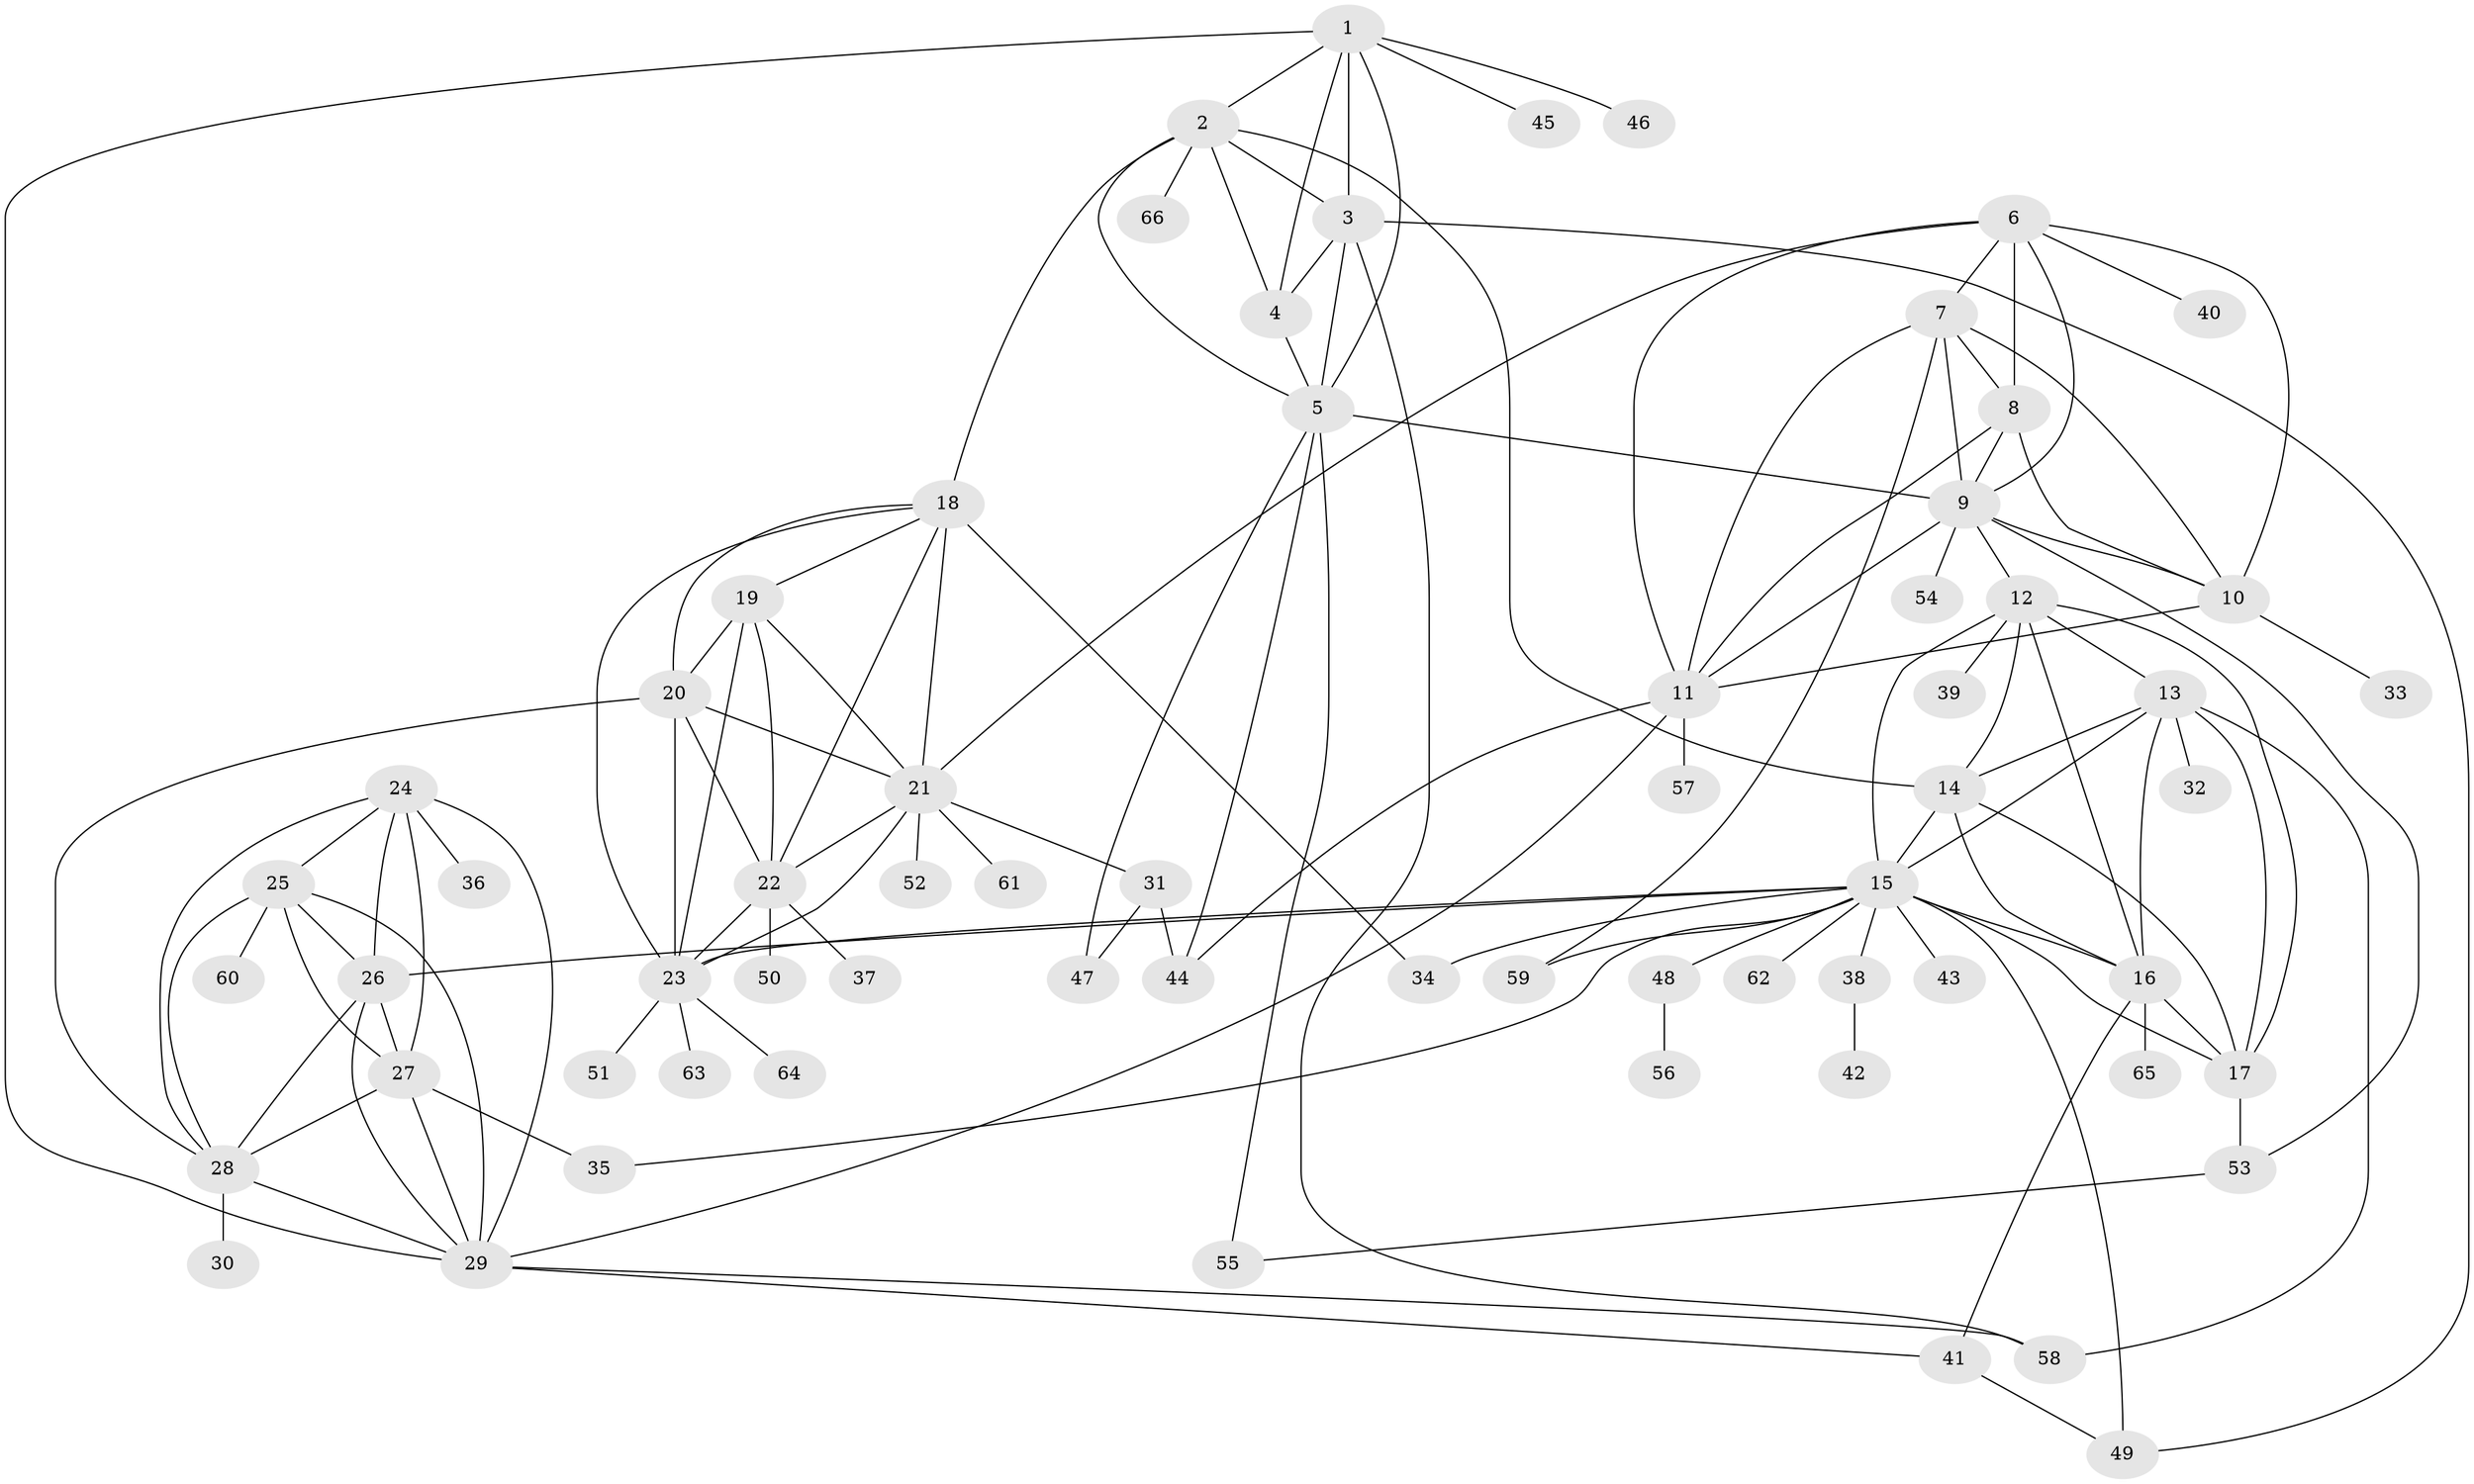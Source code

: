 // original degree distribution, {9: 0.03787878787878788, 10: 0.05303030303030303, 6: 0.015151515151515152, 11: 0.03787878787878788, 5: 0.015151515151515152, 8: 0.030303030303030304, 7: 0.030303030303030304, 16: 0.007575757575757576, 1: 0.6060606060606061, 4: 0.015151515151515152, 2: 0.12121212121212122, 3: 0.030303030303030304}
// Generated by graph-tools (version 1.1) at 2025/37/03/09/25 02:37:40]
// undirected, 66 vertices, 130 edges
graph export_dot {
graph [start="1"]
  node [color=gray90,style=filled];
  1;
  2;
  3;
  4;
  5;
  6;
  7;
  8;
  9;
  10;
  11;
  12;
  13;
  14;
  15;
  16;
  17;
  18;
  19;
  20;
  21;
  22;
  23;
  24;
  25;
  26;
  27;
  28;
  29;
  30;
  31;
  32;
  33;
  34;
  35;
  36;
  37;
  38;
  39;
  40;
  41;
  42;
  43;
  44;
  45;
  46;
  47;
  48;
  49;
  50;
  51;
  52;
  53;
  54;
  55;
  56;
  57;
  58;
  59;
  60;
  61;
  62;
  63;
  64;
  65;
  66;
  1 -- 2 [weight=1.0];
  1 -- 3 [weight=2.0];
  1 -- 4 [weight=1.0];
  1 -- 5 [weight=1.0];
  1 -- 29 [weight=1.0];
  1 -- 45 [weight=1.0];
  1 -- 46 [weight=1.0];
  2 -- 3 [weight=2.0];
  2 -- 4 [weight=1.0];
  2 -- 5 [weight=1.0];
  2 -- 14 [weight=1.0];
  2 -- 18 [weight=1.0];
  2 -- 66 [weight=1.0];
  3 -- 4 [weight=2.0];
  3 -- 5 [weight=2.0];
  3 -- 49 [weight=1.0];
  3 -- 58 [weight=1.0];
  4 -- 5 [weight=1.0];
  5 -- 9 [weight=1.0];
  5 -- 44 [weight=1.0];
  5 -- 47 [weight=2.0];
  5 -- 55 [weight=1.0];
  6 -- 7 [weight=1.0];
  6 -- 8 [weight=1.0];
  6 -- 9 [weight=1.0];
  6 -- 10 [weight=1.0];
  6 -- 11 [weight=1.0];
  6 -- 21 [weight=1.0];
  6 -- 40 [weight=1.0];
  7 -- 8 [weight=1.0];
  7 -- 9 [weight=1.0];
  7 -- 10 [weight=1.0];
  7 -- 11 [weight=1.0];
  7 -- 59 [weight=1.0];
  8 -- 9 [weight=1.0];
  8 -- 10 [weight=2.0];
  8 -- 11 [weight=1.0];
  9 -- 10 [weight=1.0];
  9 -- 11 [weight=1.0];
  9 -- 12 [weight=1.0];
  9 -- 53 [weight=1.0];
  9 -- 54 [weight=1.0];
  10 -- 11 [weight=1.0];
  10 -- 33 [weight=1.0];
  11 -- 29 [weight=1.0];
  11 -- 44 [weight=1.0];
  11 -- 57 [weight=1.0];
  12 -- 13 [weight=1.0];
  12 -- 14 [weight=1.0];
  12 -- 15 [weight=1.0];
  12 -- 16 [weight=1.0];
  12 -- 17 [weight=1.0];
  12 -- 39 [weight=2.0];
  13 -- 14 [weight=1.0];
  13 -- 15 [weight=1.0];
  13 -- 16 [weight=1.0];
  13 -- 17 [weight=1.0];
  13 -- 32 [weight=2.0];
  13 -- 58 [weight=1.0];
  14 -- 15 [weight=1.0];
  14 -- 16 [weight=1.0];
  14 -- 17 [weight=1.0];
  15 -- 16 [weight=1.0];
  15 -- 17 [weight=1.0];
  15 -- 23 [weight=1.0];
  15 -- 26 [weight=1.0];
  15 -- 34 [weight=1.0];
  15 -- 35 [weight=1.0];
  15 -- 38 [weight=1.0];
  15 -- 43 [weight=1.0];
  15 -- 48 [weight=1.0];
  15 -- 49 [weight=1.0];
  15 -- 59 [weight=1.0];
  15 -- 62 [weight=1.0];
  16 -- 17 [weight=1.0];
  16 -- 41 [weight=4.0];
  16 -- 65 [weight=1.0];
  17 -- 53 [weight=5.0];
  18 -- 19 [weight=1.0];
  18 -- 20 [weight=1.0];
  18 -- 21 [weight=1.0];
  18 -- 22 [weight=1.0];
  18 -- 23 [weight=1.0];
  18 -- 34 [weight=3.0];
  19 -- 20 [weight=3.0];
  19 -- 21 [weight=1.0];
  19 -- 22 [weight=1.0];
  19 -- 23 [weight=1.0];
  20 -- 21 [weight=1.0];
  20 -- 22 [weight=1.0];
  20 -- 23 [weight=1.0];
  20 -- 28 [weight=1.0];
  21 -- 22 [weight=1.0];
  21 -- 23 [weight=1.0];
  21 -- 31 [weight=1.0];
  21 -- 52 [weight=1.0];
  21 -- 61 [weight=1.0];
  22 -- 23 [weight=1.0];
  22 -- 37 [weight=3.0];
  22 -- 50 [weight=1.0];
  23 -- 51 [weight=1.0];
  23 -- 63 [weight=1.0];
  23 -- 64 [weight=1.0];
  24 -- 25 [weight=1.0];
  24 -- 26 [weight=1.0];
  24 -- 27 [weight=1.0];
  24 -- 28 [weight=1.0];
  24 -- 29 [weight=1.0];
  24 -- 36 [weight=2.0];
  25 -- 26 [weight=1.0];
  25 -- 27 [weight=1.0];
  25 -- 28 [weight=1.0];
  25 -- 29 [weight=1.0];
  25 -- 60 [weight=1.0];
  26 -- 27 [weight=1.0];
  26 -- 28 [weight=1.0];
  26 -- 29 [weight=1.0];
  27 -- 28 [weight=1.0];
  27 -- 29 [weight=1.0];
  27 -- 35 [weight=5.0];
  28 -- 29 [weight=1.0];
  28 -- 30 [weight=4.0];
  29 -- 41 [weight=1.0];
  29 -- 58 [weight=1.0];
  31 -- 44 [weight=1.0];
  31 -- 47 [weight=1.0];
  38 -- 42 [weight=1.0];
  41 -- 49 [weight=1.0];
  48 -- 56 [weight=1.0];
  53 -- 55 [weight=1.0];
}
